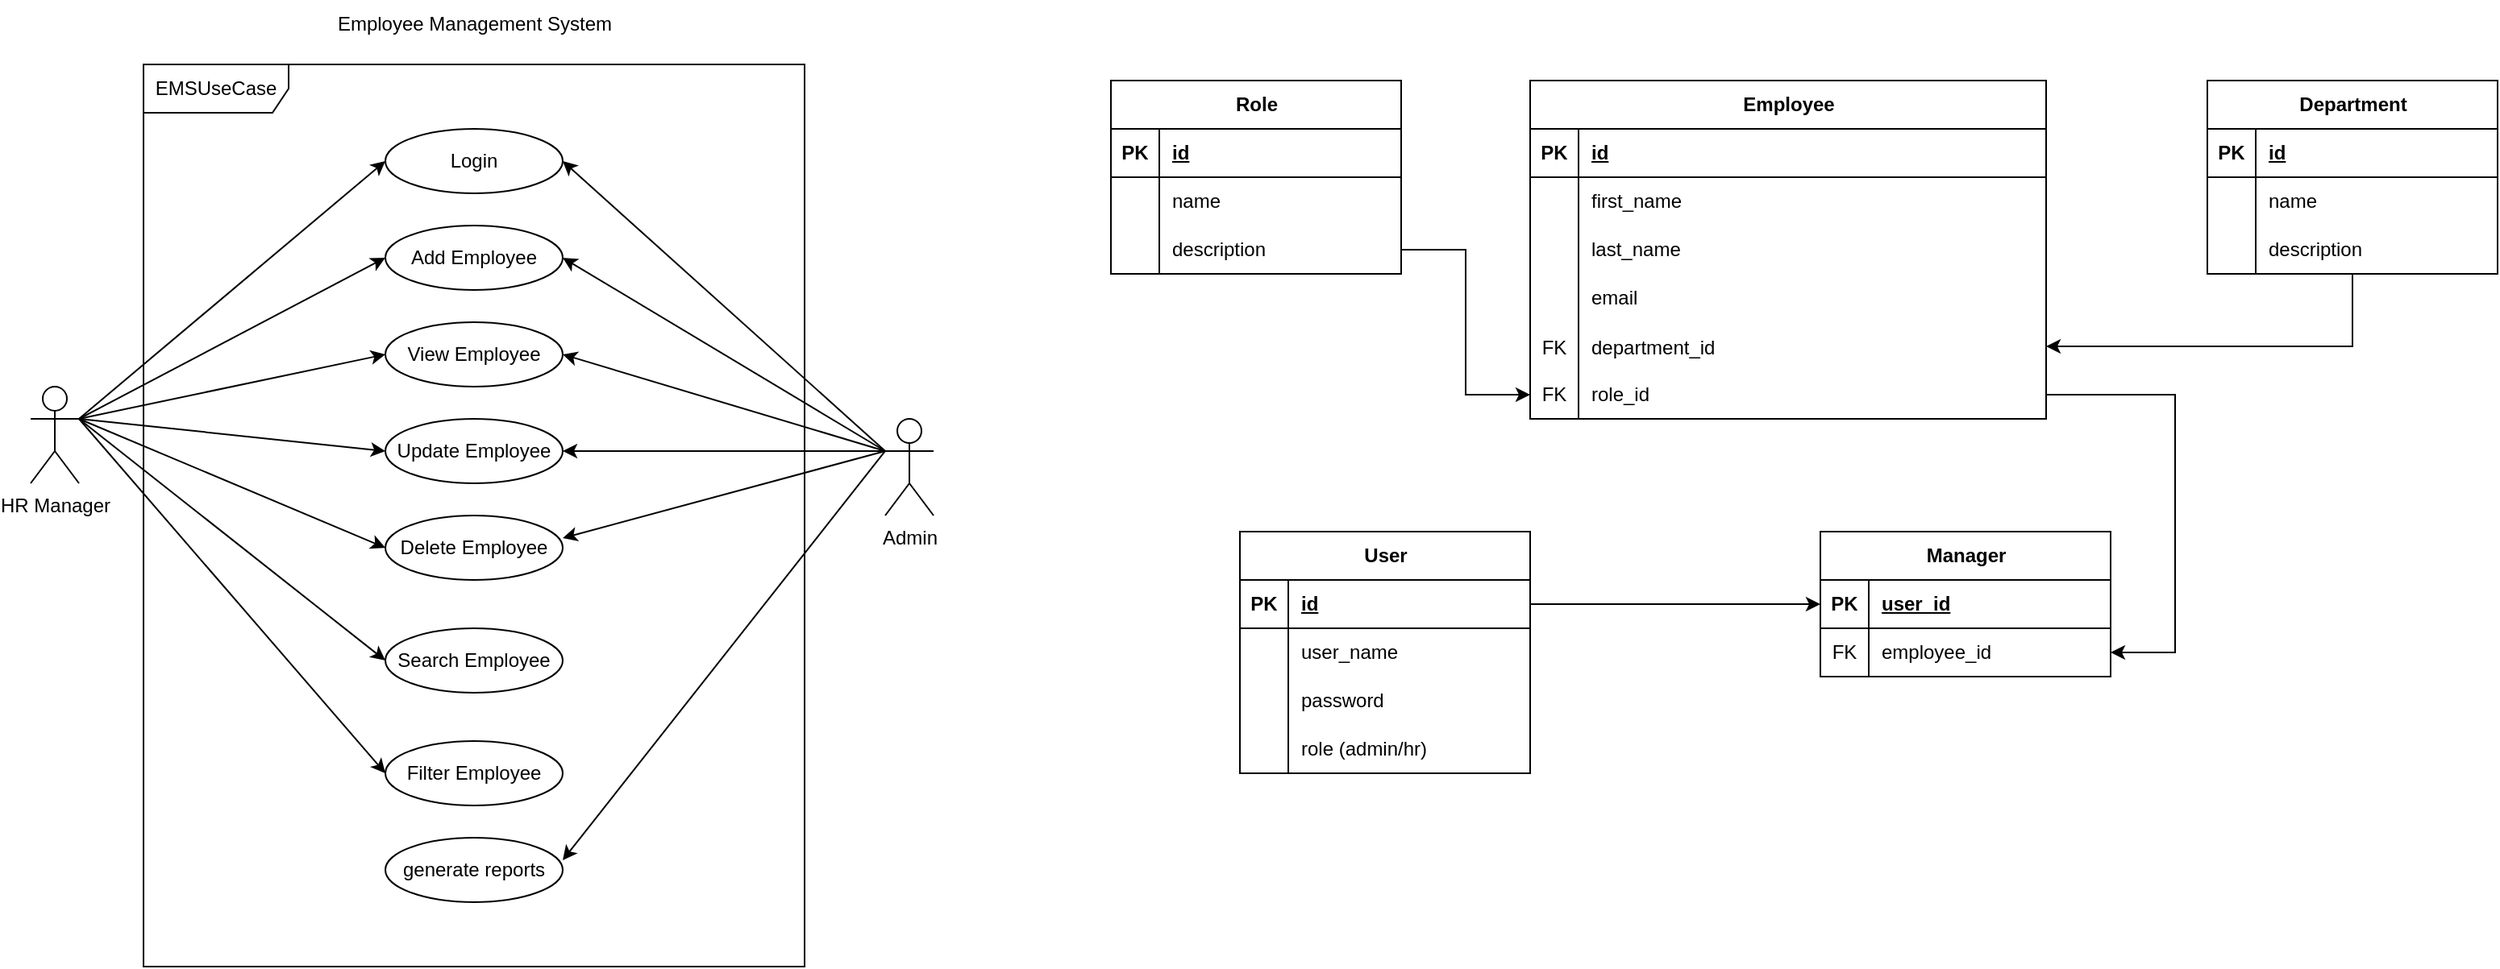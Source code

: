 <mxfile version="24.4.15" type="device">
  <diagram name="Page-1" id="4M9B_Uqlnt6696OnUW0T">
    <mxGraphModel dx="866" dy="554" grid="1" gridSize="10" guides="1" tooltips="1" connect="1" arrows="1" fold="1" page="1" pageScale="1" pageWidth="850" pageHeight="1100" math="0" shadow="0">
      <root>
        <mxCell id="0" />
        <mxCell id="1" parent="0" />
        <mxCell id="6T94pCqcbyx-YNYs0TgV-2" value="EMSUseCase" style="shape=umlFrame;whiteSpace=wrap;html=1;pointerEvents=0;width=90;height=30;" parent="1" vertex="1">
          <mxGeometry x="130" y="250" width="410" height="560" as="geometry" />
        </mxCell>
        <mxCell id="6T94pCqcbyx-YNYs0TgV-3" value="Employee Management System" style="text;html=1;align=center;verticalAlign=middle;resizable=0;points=[];autosize=1;strokeColor=none;fillColor=none;" parent="1" vertex="1">
          <mxGeometry x="240" y="210" width="190" height="30" as="geometry" />
        </mxCell>
        <mxCell id="6T94pCqcbyx-YNYs0TgV-4" value="HR Manager" style="shape=umlActor;verticalLabelPosition=bottom;verticalAlign=top;html=1;outlineConnect=0;" parent="1" vertex="1">
          <mxGeometry x="60" y="450" width="30" height="60" as="geometry" />
        </mxCell>
        <mxCell id="6T94pCqcbyx-YNYs0TgV-5" value="Admin&lt;div&gt;&lt;br&gt;&lt;/div&gt;" style="shape=umlActor;verticalLabelPosition=bottom;verticalAlign=top;html=1;outlineConnect=0;" parent="1" vertex="1">
          <mxGeometry x="590" y="470" width="30" height="60" as="geometry" />
        </mxCell>
        <mxCell id="6T94pCqcbyx-YNYs0TgV-7" value="Login" style="ellipse;whiteSpace=wrap;html=1;" parent="1" vertex="1">
          <mxGeometry x="280" y="290" width="110" height="40" as="geometry" />
        </mxCell>
        <mxCell id="6T94pCqcbyx-YNYs0TgV-9" value="Add Employee&lt;span style=&quot;color: rgba(0, 0, 0, 0); font-family: monospace; font-size: 0px; text-align: start; text-wrap: nowrap;&quot;&gt;%3CmxGraphModel%3E%3Croot%3E%3CmxCell%20id%3D%220%22%2F%3E%3CmxCell%20id%3D%221%22%20parent%3D%220%22%2F%3E%3CmxCell%20id%3D%222%22%20value%3D%22Login%22%20style%3D%22ellipse%3BwhiteSpace%3Dwrap%3Bhtml%3D1%3B%22%20vertex%3D%221%22%20parent%3D%221%22%3E%3CmxGeometry%20x%3D%22250%22%20y%3D%22290%22%20width%3D%22110%22%20height%3D%2240%22%20as%3D%22geometry%22%2F%3E%3C%2FmxCell%3E%3C%2Froot%3E%3C%2FmxGraphModel%3E&lt;/span&gt;" style="ellipse;whiteSpace=wrap;html=1;" parent="1" vertex="1">
          <mxGeometry x="280" y="350" width="110" height="40" as="geometry" />
        </mxCell>
        <mxCell id="6T94pCqcbyx-YNYs0TgV-10" value="View Employee" style="ellipse;whiteSpace=wrap;html=1;" parent="1" vertex="1">
          <mxGeometry x="280" y="410" width="110" height="40" as="geometry" />
        </mxCell>
        <mxCell id="6T94pCqcbyx-YNYs0TgV-11" value="Update Employee" style="ellipse;whiteSpace=wrap;html=1;" parent="1" vertex="1">
          <mxGeometry x="280" y="470" width="110" height="40" as="geometry" />
        </mxCell>
        <mxCell id="6T94pCqcbyx-YNYs0TgV-12" value="Delete Employee" style="ellipse;whiteSpace=wrap;html=1;" parent="1" vertex="1">
          <mxGeometry x="280" y="530" width="110" height="40" as="geometry" />
        </mxCell>
        <mxCell id="6T94pCqcbyx-YNYs0TgV-13" value="Search Employee" style="ellipse;whiteSpace=wrap;html=1;" parent="1" vertex="1">
          <mxGeometry x="280" y="600" width="110" height="40" as="geometry" />
        </mxCell>
        <mxCell id="6T94pCqcbyx-YNYs0TgV-14" value="Filter Employee" style="ellipse;whiteSpace=wrap;html=1;" parent="1" vertex="1">
          <mxGeometry x="280" y="670" width="110" height="40" as="geometry" />
        </mxCell>
        <mxCell id="6T94pCqcbyx-YNYs0TgV-22" value="" style="endArrow=classic;html=1;rounded=0;entryX=0;entryY=0.5;entryDx=0;entryDy=0;exitX=1;exitY=0.333;exitDx=0;exitDy=0;exitPerimeter=0;" parent="1" source="6T94pCqcbyx-YNYs0TgV-4" target="6T94pCqcbyx-YNYs0TgV-7" edge="1">
          <mxGeometry width="50" height="50" relative="1" as="geometry">
            <mxPoint x="80" y="470" as="sourcePoint" />
            <mxPoint x="130" y="420" as="targetPoint" />
          </mxGeometry>
        </mxCell>
        <mxCell id="6T94pCqcbyx-YNYs0TgV-23" value="" style="endArrow=classic;html=1;rounded=0;entryX=0;entryY=0.5;entryDx=0;entryDy=0;" parent="1" target="6T94pCqcbyx-YNYs0TgV-9" edge="1">
          <mxGeometry width="50" height="50" relative="1" as="geometry">
            <mxPoint x="90" y="470" as="sourcePoint" />
            <mxPoint x="130" y="430" as="targetPoint" />
          </mxGeometry>
        </mxCell>
        <mxCell id="6T94pCqcbyx-YNYs0TgV-24" value="" style="endArrow=classic;html=1;rounded=0;entryX=1;entryY=0.5;entryDx=0;entryDy=0;" parent="1" target="6T94pCqcbyx-YNYs0TgV-7" edge="1">
          <mxGeometry width="50" height="50" relative="1" as="geometry">
            <mxPoint x="590" y="490" as="sourcePoint" />
            <mxPoint x="650" y="430" as="targetPoint" />
          </mxGeometry>
        </mxCell>
        <mxCell id="6T94pCqcbyx-YNYs0TgV-25" value="" style="endArrow=classic;html=1;rounded=0;entryX=1;entryY=0.5;entryDx=0;entryDy=0;" parent="1" target="6T94pCqcbyx-YNYs0TgV-9" edge="1">
          <mxGeometry width="50" height="50" relative="1" as="geometry">
            <mxPoint x="590" y="490" as="sourcePoint" />
            <mxPoint x="650" y="460" as="targetPoint" />
          </mxGeometry>
        </mxCell>
        <mxCell id="6T94pCqcbyx-YNYs0TgV-26" value="" style="endArrow=classic;html=1;rounded=0;entryX=0;entryY=0.5;entryDx=0;entryDy=0;exitX=1;exitY=0.333;exitDx=0;exitDy=0;exitPerimeter=0;" parent="1" source="6T94pCqcbyx-YNYs0TgV-4" target="6T94pCqcbyx-YNYs0TgV-10" edge="1">
          <mxGeometry width="50" height="50" relative="1" as="geometry">
            <mxPoint x="90" y="480" as="sourcePoint" />
            <mxPoint x="290" y="380" as="targetPoint" />
          </mxGeometry>
        </mxCell>
        <mxCell id="6T94pCqcbyx-YNYs0TgV-27" value="" style="endArrow=classic;html=1;rounded=0;entryX=1;entryY=0.5;entryDx=0;entryDy=0;" parent="1" target="6T94pCqcbyx-YNYs0TgV-10" edge="1">
          <mxGeometry width="50" height="50" relative="1" as="geometry">
            <mxPoint x="590" y="490" as="sourcePoint" />
            <mxPoint x="400" y="380" as="targetPoint" />
          </mxGeometry>
        </mxCell>
        <mxCell id="6T94pCqcbyx-YNYs0TgV-28" value="" style="endArrow=classic;html=1;rounded=0;entryX=0;entryY=0.5;entryDx=0;entryDy=0;exitX=1;exitY=0.333;exitDx=0;exitDy=0;exitPerimeter=0;" parent="1" source="6T94pCqcbyx-YNYs0TgV-4" target="6T94pCqcbyx-YNYs0TgV-11" edge="1">
          <mxGeometry width="50" height="50" relative="1" as="geometry">
            <mxPoint x="100" y="480" as="sourcePoint" />
            <mxPoint x="290" y="440" as="targetPoint" />
          </mxGeometry>
        </mxCell>
        <mxCell id="6T94pCqcbyx-YNYs0TgV-29" value="" style="endArrow=classic;html=1;rounded=0;entryX=0;entryY=0.5;entryDx=0;entryDy=0;exitX=1;exitY=0.333;exitDx=0;exitDy=0;exitPerimeter=0;" parent="1" source="6T94pCqcbyx-YNYs0TgV-4" target="6T94pCqcbyx-YNYs0TgV-12" edge="1">
          <mxGeometry width="50" height="50" relative="1" as="geometry">
            <mxPoint x="100" y="480" as="sourcePoint" />
            <mxPoint x="290" y="500" as="targetPoint" />
          </mxGeometry>
        </mxCell>
        <mxCell id="hHwqXQ9S-_8obfoMR_9_-1" value="" style="endArrow=classic;html=1;rounded=0;entryX=0;entryY=0.5;entryDx=0;entryDy=0;exitX=1;exitY=0.333;exitDx=0;exitDy=0;exitPerimeter=0;" parent="1" source="6T94pCqcbyx-YNYs0TgV-4" edge="1">
          <mxGeometry width="50" height="50" relative="1" as="geometry">
            <mxPoint x="90" y="540" as="sourcePoint" />
            <mxPoint x="280" y="620" as="targetPoint" />
          </mxGeometry>
        </mxCell>
        <mxCell id="hHwqXQ9S-_8obfoMR_9_-2" value="" style="endArrow=classic;html=1;rounded=0;entryX=0;entryY=0.5;entryDx=0;entryDy=0;" parent="1" edge="1">
          <mxGeometry width="50" height="50" relative="1" as="geometry">
            <mxPoint x="90" y="470" as="sourcePoint" />
            <mxPoint x="280" y="690" as="targetPoint" />
          </mxGeometry>
        </mxCell>
        <mxCell id="hHwqXQ9S-_8obfoMR_9_-3" value="" style="endArrow=classic;html=1;rounded=0;entryX=1;entryY=0.5;entryDx=0;entryDy=0;" parent="1" target="6T94pCqcbyx-YNYs0TgV-11" edge="1">
          <mxGeometry width="50" height="50" relative="1" as="geometry">
            <mxPoint x="590" y="490" as="sourcePoint" />
            <mxPoint x="400" y="440" as="targetPoint" />
          </mxGeometry>
        </mxCell>
        <mxCell id="hHwqXQ9S-_8obfoMR_9_-4" value="" style="endArrow=classic;html=1;rounded=0;entryX=1;entryY=0.5;entryDx=0;entryDy=0;" parent="1" edge="1">
          <mxGeometry width="50" height="50" relative="1" as="geometry">
            <mxPoint x="590" y="490" as="sourcePoint" />
            <mxPoint x="390" y="544" as="targetPoint" />
          </mxGeometry>
        </mxCell>
        <mxCell id="hHwqXQ9S-_8obfoMR_9_-5" value="generate reports" style="ellipse;whiteSpace=wrap;html=1;" parent="1" vertex="1">
          <mxGeometry x="280" y="730" width="110" height="40" as="geometry" />
        </mxCell>
        <mxCell id="hHwqXQ9S-_8obfoMR_9_-6" value="" style="endArrow=classic;html=1;rounded=0;entryX=1;entryY=0.5;entryDx=0;entryDy=0;exitX=0;exitY=0.333;exitDx=0;exitDy=0;exitPerimeter=0;" parent="1" source="6T94pCqcbyx-YNYs0TgV-5" edge="1">
          <mxGeometry width="50" height="50" relative="1" as="geometry">
            <mxPoint x="600" y="680" as="sourcePoint" />
            <mxPoint x="390" y="744" as="targetPoint" />
          </mxGeometry>
        </mxCell>
        <object label="Employee" id="6_B9jVYPCeN-NS54AAXS-1">
          <mxCell style="shape=table;startSize=30;container=1;collapsible=1;childLayout=tableLayout;fixedRows=1;rowLines=0;fontStyle=1;align=center;resizeLast=1;html=1;" vertex="1" parent="1">
            <mxGeometry x="990" y="260" width="320" height="210" as="geometry" />
          </mxCell>
        </object>
        <mxCell id="6_B9jVYPCeN-NS54AAXS-2" value="" style="shape=tableRow;horizontal=0;startSize=0;swimlaneHead=0;swimlaneBody=0;fillColor=none;collapsible=0;dropTarget=0;points=[[0,0.5],[1,0.5]];portConstraint=eastwest;top=0;left=0;right=0;bottom=1;" vertex="1" parent="6_B9jVYPCeN-NS54AAXS-1">
          <mxGeometry y="30" width="320" height="30" as="geometry" />
        </mxCell>
        <mxCell id="6_B9jVYPCeN-NS54AAXS-3" value="PK" style="shape=partialRectangle;connectable=0;fillColor=none;top=0;left=0;bottom=0;right=0;fontStyle=1;overflow=hidden;whiteSpace=wrap;html=1;" vertex="1" parent="6_B9jVYPCeN-NS54AAXS-2">
          <mxGeometry width="30" height="30" as="geometry">
            <mxRectangle width="30" height="30" as="alternateBounds" />
          </mxGeometry>
        </mxCell>
        <mxCell id="6_B9jVYPCeN-NS54AAXS-4" value="id" style="shape=partialRectangle;connectable=0;fillColor=none;top=0;left=0;bottom=0;right=0;align=left;spacingLeft=6;fontStyle=5;overflow=hidden;whiteSpace=wrap;html=1;" vertex="1" parent="6_B9jVYPCeN-NS54AAXS-2">
          <mxGeometry x="30" width="290" height="30" as="geometry">
            <mxRectangle width="290" height="30" as="alternateBounds" />
          </mxGeometry>
        </mxCell>
        <mxCell id="6_B9jVYPCeN-NS54AAXS-5" value="" style="shape=tableRow;horizontal=0;startSize=0;swimlaneHead=0;swimlaneBody=0;fillColor=none;collapsible=0;dropTarget=0;points=[[0,0.5],[1,0.5]];portConstraint=eastwest;top=0;left=0;right=0;bottom=0;" vertex="1" parent="6_B9jVYPCeN-NS54AAXS-1">
          <mxGeometry y="60" width="320" height="30" as="geometry" />
        </mxCell>
        <mxCell id="6_B9jVYPCeN-NS54AAXS-6" value="" style="shape=partialRectangle;connectable=0;fillColor=none;top=0;left=0;bottom=0;right=0;editable=1;overflow=hidden;whiteSpace=wrap;html=1;" vertex="1" parent="6_B9jVYPCeN-NS54AAXS-5">
          <mxGeometry width="30" height="30" as="geometry">
            <mxRectangle width="30" height="30" as="alternateBounds" />
          </mxGeometry>
        </mxCell>
        <mxCell id="6_B9jVYPCeN-NS54AAXS-7" value="first_name" style="shape=partialRectangle;connectable=0;fillColor=none;top=0;left=0;bottom=0;right=0;align=left;spacingLeft=6;overflow=hidden;whiteSpace=wrap;html=1;" vertex="1" parent="6_B9jVYPCeN-NS54AAXS-5">
          <mxGeometry x="30" width="290" height="30" as="geometry">
            <mxRectangle width="290" height="30" as="alternateBounds" />
          </mxGeometry>
        </mxCell>
        <mxCell id="6_B9jVYPCeN-NS54AAXS-8" value="" style="shape=tableRow;horizontal=0;startSize=0;swimlaneHead=0;swimlaneBody=0;fillColor=none;collapsible=0;dropTarget=0;points=[[0,0.5],[1,0.5]];portConstraint=eastwest;top=0;left=0;right=0;bottom=0;" vertex="1" parent="6_B9jVYPCeN-NS54AAXS-1">
          <mxGeometry y="90" width="320" height="30" as="geometry" />
        </mxCell>
        <mxCell id="6_B9jVYPCeN-NS54AAXS-9" value="" style="shape=partialRectangle;connectable=0;fillColor=none;top=0;left=0;bottom=0;right=0;editable=1;overflow=hidden;whiteSpace=wrap;html=1;" vertex="1" parent="6_B9jVYPCeN-NS54AAXS-8">
          <mxGeometry width="30" height="30" as="geometry">
            <mxRectangle width="30" height="30" as="alternateBounds" />
          </mxGeometry>
        </mxCell>
        <mxCell id="6_B9jVYPCeN-NS54AAXS-10" value="last_name" style="shape=partialRectangle;connectable=0;fillColor=none;top=0;left=0;bottom=0;right=0;align=left;spacingLeft=6;overflow=hidden;whiteSpace=wrap;html=1;" vertex="1" parent="6_B9jVYPCeN-NS54AAXS-8">
          <mxGeometry x="30" width="290" height="30" as="geometry">
            <mxRectangle width="290" height="30" as="alternateBounds" />
          </mxGeometry>
        </mxCell>
        <mxCell id="6_B9jVYPCeN-NS54AAXS-11" value="" style="shape=tableRow;horizontal=0;startSize=0;swimlaneHead=0;swimlaneBody=0;fillColor=none;collapsible=0;dropTarget=0;points=[[0,0.5],[1,0.5]];portConstraint=eastwest;top=0;left=0;right=0;bottom=0;" vertex="1" parent="6_B9jVYPCeN-NS54AAXS-1">
          <mxGeometry y="120" width="320" height="30" as="geometry" />
        </mxCell>
        <mxCell id="6_B9jVYPCeN-NS54AAXS-12" value="" style="shape=partialRectangle;connectable=0;fillColor=none;top=0;left=0;bottom=0;right=0;editable=1;overflow=hidden;whiteSpace=wrap;html=1;" vertex="1" parent="6_B9jVYPCeN-NS54AAXS-11">
          <mxGeometry width="30" height="30" as="geometry">
            <mxRectangle width="30" height="30" as="alternateBounds" />
          </mxGeometry>
        </mxCell>
        <mxCell id="6_B9jVYPCeN-NS54AAXS-13" value="email" style="shape=partialRectangle;connectable=0;fillColor=none;top=0;left=0;bottom=0;right=0;align=left;spacingLeft=6;overflow=hidden;whiteSpace=wrap;html=1;" vertex="1" parent="6_B9jVYPCeN-NS54AAXS-11">
          <mxGeometry x="30" width="290" height="30" as="geometry">
            <mxRectangle width="290" height="30" as="alternateBounds" />
          </mxGeometry>
        </mxCell>
        <mxCell id="6_B9jVYPCeN-NS54AAXS-70" value="" style="shape=tableRow;horizontal=0;startSize=0;swimlaneHead=0;swimlaneBody=0;fillColor=none;collapsible=0;dropTarget=0;points=[[0,0.5],[1,0.5]];portConstraint=eastwest;top=0;left=0;right=0;bottom=0;" vertex="1" parent="6_B9jVYPCeN-NS54AAXS-1">
          <mxGeometry y="150" width="320" height="30" as="geometry" />
        </mxCell>
        <mxCell id="6_B9jVYPCeN-NS54AAXS-71" value="FK" style="shape=partialRectangle;connectable=0;fillColor=none;top=0;left=0;bottom=0;right=0;editable=1;overflow=hidden;" vertex="1" parent="6_B9jVYPCeN-NS54AAXS-70">
          <mxGeometry width="30" height="30" as="geometry">
            <mxRectangle width="30" height="30" as="alternateBounds" />
          </mxGeometry>
        </mxCell>
        <mxCell id="6_B9jVYPCeN-NS54AAXS-72" value="department_id" style="shape=partialRectangle;connectable=0;fillColor=none;top=0;left=0;bottom=0;right=0;align=left;spacingLeft=6;overflow=hidden;" vertex="1" parent="6_B9jVYPCeN-NS54AAXS-70">
          <mxGeometry x="30" width="290" height="30" as="geometry">
            <mxRectangle width="290" height="30" as="alternateBounds" />
          </mxGeometry>
        </mxCell>
        <mxCell id="6_B9jVYPCeN-NS54AAXS-78" value="" style="shape=tableRow;horizontal=0;startSize=0;swimlaneHead=0;swimlaneBody=0;fillColor=none;collapsible=0;dropTarget=0;points=[[0,0.5],[1,0.5]];portConstraint=eastwest;top=0;left=0;right=0;bottom=0;" vertex="1" parent="6_B9jVYPCeN-NS54AAXS-1">
          <mxGeometry y="180" width="320" height="30" as="geometry" />
        </mxCell>
        <mxCell id="6_B9jVYPCeN-NS54AAXS-79" value="FK" style="shape=partialRectangle;connectable=0;fillColor=none;top=0;left=0;bottom=0;right=0;fontStyle=0;overflow=hidden;whiteSpace=wrap;html=1;" vertex="1" parent="6_B9jVYPCeN-NS54AAXS-78">
          <mxGeometry width="30" height="30" as="geometry">
            <mxRectangle width="30" height="30" as="alternateBounds" />
          </mxGeometry>
        </mxCell>
        <mxCell id="6_B9jVYPCeN-NS54AAXS-80" value="role_id" style="shape=partialRectangle;connectable=0;fillColor=none;top=0;left=0;bottom=0;right=0;align=left;spacingLeft=6;fontStyle=0;overflow=hidden;whiteSpace=wrap;html=1;" vertex="1" parent="6_B9jVYPCeN-NS54AAXS-78">
          <mxGeometry x="30" width="290" height="30" as="geometry">
            <mxRectangle width="290" height="30" as="alternateBounds" />
          </mxGeometry>
        </mxCell>
        <mxCell id="6_B9jVYPCeN-NS54AAXS-38" value="Role" style="shape=table;startSize=30;container=1;collapsible=1;childLayout=tableLayout;fixedRows=1;rowLines=0;fontStyle=1;align=center;resizeLast=1;html=1;" vertex="1" parent="1">
          <mxGeometry x="730" y="260" width="180" height="120" as="geometry">
            <mxRectangle x="860" y="470" width="70" height="30" as="alternateBounds" />
          </mxGeometry>
        </mxCell>
        <mxCell id="6_B9jVYPCeN-NS54AAXS-39" value="" style="shape=tableRow;horizontal=0;startSize=0;swimlaneHead=0;swimlaneBody=0;fillColor=none;collapsible=0;dropTarget=0;points=[[0,0.5],[1,0.5]];portConstraint=eastwest;top=0;left=0;right=0;bottom=1;" vertex="1" parent="6_B9jVYPCeN-NS54AAXS-38">
          <mxGeometry y="30" width="180" height="30" as="geometry" />
        </mxCell>
        <mxCell id="6_B9jVYPCeN-NS54AAXS-40" value="PK" style="shape=partialRectangle;connectable=0;fillColor=none;top=0;left=0;bottom=0;right=0;fontStyle=1;overflow=hidden;whiteSpace=wrap;html=1;" vertex="1" parent="6_B9jVYPCeN-NS54AAXS-39">
          <mxGeometry width="30" height="30" as="geometry">
            <mxRectangle width="30" height="30" as="alternateBounds" />
          </mxGeometry>
        </mxCell>
        <mxCell id="6_B9jVYPCeN-NS54AAXS-41" value="id" style="shape=partialRectangle;connectable=0;fillColor=none;top=0;left=0;bottom=0;right=0;align=left;spacingLeft=6;fontStyle=5;overflow=hidden;whiteSpace=wrap;html=1;" vertex="1" parent="6_B9jVYPCeN-NS54AAXS-39">
          <mxGeometry x="30" width="150" height="30" as="geometry">
            <mxRectangle width="150" height="30" as="alternateBounds" />
          </mxGeometry>
        </mxCell>
        <mxCell id="6_B9jVYPCeN-NS54AAXS-42" value="" style="shape=tableRow;horizontal=0;startSize=0;swimlaneHead=0;swimlaneBody=0;fillColor=none;collapsible=0;dropTarget=0;points=[[0,0.5],[1,0.5]];portConstraint=eastwest;top=0;left=0;right=0;bottom=0;" vertex="1" parent="6_B9jVYPCeN-NS54AAXS-38">
          <mxGeometry y="60" width="180" height="30" as="geometry" />
        </mxCell>
        <mxCell id="6_B9jVYPCeN-NS54AAXS-43" value="" style="shape=partialRectangle;connectable=0;fillColor=none;top=0;left=0;bottom=0;right=0;editable=1;overflow=hidden;whiteSpace=wrap;html=1;" vertex="1" parent="6_B9jVYPCeN-NS54AAXS-42">
          <mxGeometry width="30" height="30" as="geometry">
            <mxRectangle width="30" height="30" as="alternateBounds" />
          </mxGeometry>
        </mxCell>
        <mxCell id="6_B9jVYPCeN-NS54AAXS-44" value="name" style="shape=partialRectangle;connectable=0;fillColor=none;top=0;left=0;bottom=0;right=0;align=left;spacingLeft=6;overflow=hidden;whiteSpace=wrap;html=1;" vertex="1" parent="6_B9jVYPCeN-NS54AAXS-42">
          <mxGeometry x="30" width="150" height="30" as="geometry">
            <mxRectangle width="150" height="30" as="alternateBounds" />
          </mxGeometry>
        </mxCell>
        <mxCell id="6_B9jVYPCeN-NS54AAXS-45" value="" style="shape=tableRow;horizontal=0;startSize=0;swimlaneHead=0;swimlaneBody=0;fillColor=none;collapsible=0;dropTarget=0;points=[[0,0.5],[1,0.5]];portConstraint=eastwest;top=0;left=0;right=0;bottom=0;" vertex="1" parent="6_B9jVYPCeN-NS54AAXS-38">
          <mxGeometry y="90" width="180" height="30" as="geometry" />
        </mxCell>
        <mxCell id="6_B9jVYPCeN-NS54AAXS-46" value="" style="shape=partialRectangle;connectable=0;fillColor=none;top=0;left=0;bottom=0;right=0;editable=1;overflow=hidden;whiteSpace=wrap;html=1;" vertex="1" parent="6_B9jVYPCeN-NS54AAXS-45">
          <mxGeometry width="30" height="30" as="geometry">
            <mxRectangle width="30" height="30" as="alternateBounds" />
          </mxGeometry>
        </mxCell>
        <mxCell id="6_B9jVYPCeN-NS54AAXS-47" value="description" style="shape=partialRectangle;connectable=0;fillColor=none;top=0;left=0;bottom=0;right=0;align=left;spacingLeft=6;overflow=hidden;whiteSpace=wrap;html=1;" vertex="1" parent="6_B9jVYPCeN-NS54AAXS-45">
          <mxGeometry x="30" width="150" height="30" as="geometry">
            <mxRectangle width="150" height="30" as="alternateBounds" />
          </mxGeometry>
        </mxCell>
        <mxCell id="6_B9jVYPCeN-NS54AAXS-134" style="edgeStyle=orthogonalEdgeStyle;rounded=0;orthogonalLoop=1;jettySize=auto;html=1;entryX=1;entryY=0.5;entryDx=0;entryDy=0;" edge="1" parent="1" source="6_B9jVYPCeN-NS54AAXS-81" target="6_B9jVYPCeN-NS54AAXS-70">
          <mxGeometry relative="1" as="geometry" />
        </mxCell>
        <mxCell id="6_B9jVYPCeN-NS54AAXS-81" value="Department" style="shape=table;startSize=30;container=1;collapsible=1;childLayout=tableLayout;fixedRows=1;rowLines=0;fontStyle=1;align=center;resizeLast=1;html=1;" vertex="1" parent="1">
          <mxGeometry x="1410" y="260" width="180" height="120" as="geometry" />
        </mxCell>
        <mxCell id="6_B9jVYPCeN-NS54AAXS-82" value="" style="shape=tableRow;horizontal=0;startSize=0;swimlaneHead=0;swimlaneBody=0;fillColor=none;collapsible=0;dropTarget=0;points=[[0,0.5],[1,0.5]];portConstraint=eastwest;top=0;left=0;right=0;bottom=1;" vertex="1" parent="6_B9jVYPCeN-NS54AAXS-81">
          <mxGeometry y="30" width="180" height="30" as="geometry" />
        </mxCell>
        <mxCell id="6_B9jVYPCeN-NS54AAXS-83" value="PK" style="shape=partialRectangle;connectable=0;fillColor=none;top=0;left=0;bottom=0;right=0;fontStyle=1;overflow=hidden;whiteSpace=wrap;html=1;" vertex="1" parent="6_B9jVYPCeN-NS54AAXS-82">
          <mxGeometry width="30" height="30" as="geometry">
            <mxRectangle width="30" height="30" as="alternateBounds" />
          </mxGeometry>
        </mxCell>
        <mxCell id="6_B9jVYPCeN-NS54AAXS-84" value="id" style="shape=partialRectangle;connectable=0;fillColor=none;top=0;left=0;bottom=0;right=0;align=left;spacingLeft=6;fontStyle=5;overflow=hidden;whiteSpace=wrap;html=1;" vertex="1" parent="6_B9jVYPCeN-NS54AAXS-82">
          <mxGeometry x="30" width="150" height="30" as="geometry">
            <mxRectangle width="150" height="30" as="alternateBounds" />
          </mxGeometry>
        </mxCell>
        <mxCell id="6_B9jVYPCeN-NS54AAXS-85" value="" style="shape=tableRow;horizontal=0;startSize=0;swimlaneHead=0;swimlaneBody=0;fillColor=none;collapsible=0;dropTarget=0;points=[[0,0.5],[1,0.5]];portConstraint=eastwest;top=0;left=0;right=0;bottom=0;" vertex="1" parent="6_B9jVYPCeN-NS54AAXS-81">
          <mxGeometry y="60" width="180" height="30" as="geometry" />
        </mxCell>
        <mxCell id="6_B9jVYPCeN-NS54AAXS-86" value="" style="shape=partialRectangle;connectable=0;fillColor=none;top=0;left=0;bottom=0;right=0;editable=1;overflow=hidden;whiteSpace=wrap;html=1;" vertex="1" parent="6_B9jVYPCeN-NS54AAXS-85">
          <mxGeometry width="30" height="30" as="geometry">
            <mxRectangle width="30" height="30" as="alternateBounds" />
          </mxGeometry>
        </mxCell>
        <mxCell id="6_B9jVYPCeN-NS54AAXS-87" value="name" style="shape=partialRectangle;connectable=0;fillColor=none;top=0;left=0;bottom=0;right=0;align=left;spacingLeft=6;overflow=hidden;whiteSpace=wrap;html=1;" vertex="1" parent="6_B9jVYPCeN-NS54AAXS-85">
          <mxGeometry x="30" width="150" height="30" as="geometry">
            <mxRectangle width="150" height="30" as="alternateBounds" />
          </mxGeometry>
        </mxCell>
        <mxCell id="6_B9jVYPCeN-NS54AAXS-88" value="" style="shape=tableRow;horizontal=0;startSize=0;swimlaneHead=0;swimlaneBody=0;fillColor=none;collapsible=0;dropTarget=0;points=[[0,0.5],[1,0.5]];portConstraint=eastwest;top=0;left=0;right=0;bottom=0;" vertex="1" parent="6_B9jVYPCeN-NS54AAXS-81">
          <mxGeometry y="90" width="180" height="30" as="geometry" />
        </mxCell>
        <mxCell id="6_B9jVYPCeN-NS54AAXS-89" value="" style="shape=partialRectangle;connectable=0;fillColor=none;top=0;left=0;bottom=0;right=0;editable=1;overflow=hidden;whiteSpace=wrap;html=1;" vertex="1" parent="6_B9jVYPCeN-NS54AAXS-88">
          <mxGeometry width="30" height="30" as="geometry">
            <mxRectangle width="30" height="30" as="alternateBounds" />
          </mxGeometry>
        </mxCell>
        <mxCell id="6_B9jVYPCeN-NS54AAXS-90" value="description" style="shape=partialRectangle;connectable=0;fillColor=none;top=0;left=0;bottom=0;right=0;align=left;spacingLeft=6;overflow=hidden;whiteSpace=wrap;html=1;" vertex="1" parent="6_B9jVYPCeN-NS54AAXS-88">
          <mxGeometry x="30" width="150" height="30" as="geometry">
            <mxRectangle width="150" height="30" as="alternateBounds" />
          </mxGeometry>
        </mxCell>
        <mxCell id="6_B9jVYPCeN-NS54AAXS-94" value="User" style="shape=table;startSize=30;container=1;collapsible=1;childLayout=tableLayout;fixedRows=1;rowLines=0;fontStyle=1;align=center;resizeLast=1;html=1;" vertex="1" parent="1">
          <mxGeometry x="810" y="540" width="180" height="150" as="geometry" />
        </mxCell>
        <mxCell id="6_B9jVYPCeN-NS54AAXS-95" value="" style="shape=tableRow;horizontal=0;startSize=0;swimlaneHead=0;swimlaneBody=0;fillColor=none;collapsible=0;dropTarget=0;points=[[0,0.5],[1,0.5]];portConstraint=eastwest;top=0;left=0;right=0;bottom=1;" vertex="1" parent="6_B9jVYPCeN-NS54AAXS-94">
          <mxGeometry y="30" width="180" height="30" as="geometry" />
        </mxCell>
        <mxCell id="6_B9jVYPCeN-NS54AAXS-96" value="PK" style="shape=partialRectangle;connectable=0;fillColor=none;top=0;left=0;bottom=0;right=0;fontStyle=1;overflow=hidden;whiteSpace=wrap;html=1;" vertex="1" parent="6_B9jVYPCeN-NS54AAXS-95">
          <mxGeometry width="30" height="30" as="geometry">
            <mxRectangle width="30" height="30" as="alternateBounds" />
          </mxGeometry>
        </mxCell>
        <mxCell id="6_B9jVYPCeN-NS54AAXS-97" value="id" style="shape=partialRectangle;connectable=0;fillColor=none;top=0;left=0;bottom=0;right=0;align=left;spacingLeft=6;fontStyle=5;overflow=hidden;whiteSpace=wrap;html=1;" vertex="1" parent="6_B9jVYPCeN-NS54AAXS-95">
          <mxGeometry x="30" width="150" height="30" as="geometry">
            <mxRectangle width="150" height="30" as="alternateBounds" />
          </mxGeometry>
        </mxCell>
        <mxCell id="6_B9jVYPCeN-NS54AAXS-98" value="" style="shape=tableRow;horizontal=0;startSize=0;swimlaneHead=0;swimlaneBody=0;fillColor=none;collapsible=0;dropTarget=0;points=[[0,0.5],[1,0.5]];portConstraint=eastwest;top=0;left=0;right=0;bottom=0;" vertex="1" parent="6_B9jVYPCeN-NS54AAXS-94">
          <mxGeometry y="60" width="180" height="30" as="geometry" />
        </mxCell>
        <mxCell id="6_B9jVYPCeN-NS54AAXS-99" value="" style="shape=partialRectangle;connectable=0;fillColor=none;top=0;left=0;bottom=0;right=0;editable=1;overflow=hidden;whiteSpace=wrap;html=1;" vertex="1" parent="6_B9jVYPCeN-NS54AAXS-98">
          <mxGeometry width="30" height="30" as="geometry">
            <mxRectangle width="30" height="30" as="alternateBounds" />
          </mxGeometry>
        </mxCell>
        <mxCell id="6_B9jVYPCeN-NS54AAXS-100" value="user_name" style="shape=partialRectangle;connectable=0;fillColor=none;top=0;left=0;bottom=0;right=0;align=left;spacingLeft=6;overflow=hidden;whiteSpace=wrap;html=1;" vertex="1" parent="6_B9jVYPCeN-NS54AAXS-98">
          <mxGeometry x="30" width="150" height="30" as="geometry">
            <mxRectangle width="150" height="30" as="alternateBounds" />
          </mxGeometry>
        </mxCell>
        <mxCell id="6_B9jVYPCeN-NS54AAXS-101" value="" style="shape=tableRow;horizontal=0;startSize=0;swimlaneHead=0;swimlaneBody=0;fillColor=none;collapsible=0;dropTarget=0;points=[[0,0.5],[1,0.5]];portConstraint=eastwest;top=0;left=0;right=0;bottom=0;" vertex="1" parent="6_B9jVYPCeN-NS54AAXS-94">
          <mxGeometry y="90" width="180" height="30" as="geometry" />
        </mxCell>
        <mxCell id="6_B9jVYPCeN-NS54AAXS-102" value="" style="shape=partialRectangle;connectable=0;fillColor=none;top=0;left=0;bottom=0;right=0;editable=1;overflow=hidden;whiteSpace=wrap;html=1;" vertex="1" parent="6_B9jVYPCeN-NS54AAXS-101">
          <mxGeometry width="30" height="30" as="geometry">
            <mxRectangle width="30" height="30" as="alternateBounds" />
          </mxGeometry>
        </mxCell>
        <mxCell id="6_B9jVYPCeN-NS54AAXS-103" value="password" style="shape=partialRectangle;connectable=0;fillColor=none;top=0;left=0;bottom=0;right=0;align=left;spacingLeft=6;overflow=hidden;whiteSpace=wrap;html=1;" vertex="1" parent="6_B9jVYPCeN-NS54AAXS-101">
          <mxGeometry x="30" width="150" height="30" as="geometry">
            <mxRectangle width="150" height="30" as="alternateBounds" />
          </mxGeometry>
        </mxCell>
        <mxCell id="6_B9jVYPCeN-NS54AAXS-104" value="" style="shape=tableRow;horizontal=0;startSize=0;swimlaneHead=0;swimlaneBody=0;fillColor=none;collapsible=0;dropTarget=0;points=[[0,0.5],[1,0.5]];portConstraint=eastwest;top=0;left=0;right=0;bottom=0;" vertex="1" parent="6_B9jVYPCeN-NS54AAXS-94">
          <mxGeometry y="120" width="180" height="30" as="geometry" />
        </mxCell>
        <mxCell id="6_B9jVYPCeN-NS54AAXS-105" value="" style="shape=partialRectangle;connectable=0;fillColor=none;top=0;left=0;bottom=0;right=0;editable=1;overflow=hidden;whiteSpace=wrap;html=1;" vertex="1" parent="6_B9jVYPCeN-NS54AAXS-104">
          <mxGeometry width="30" height="30" as="geometry">
            <mxRectangle width="30" height="30" as="alternateBounds" />
          </mxGeometry>
        </mxCell>
        <mxCell id="6_B9jVYPCeN-NS54AAXS-106" value="role (admin/hr)" style="shape=partialRectangle;connectable=0;fillColor=none;top=0;left=0;bottom=0;right=0;align=left;spacingLeft=6;overflow=hidden;whiteSpace=wrap;html=1;" vertex="1" parent="6_B9jVYPCeN-NS54AAXS-104">
          <mxGeometry x="30" width="150" height="30" as="geometry">
            <mxRectangle width="150" height="30" as="alternateBounds" />
          </mxGeometry>
        </mxCell>
        <mxCell id="6_B9jVYPCeN-NS54AAXS-120" value="Manager" style="shape=table;startSize=30;container=1;collapsible=1;childLayout=tableLayout;fixedRows=1;rowLines=0;fontStyle=1;align=center;resizeLast=1;html=1;" vertex="1" parent="1">
          <mxGeometry x="1170" y="540" width="180" height="90" as="geometry" />
        </mxCell>
        <mxCell id="6_B9jVYPCeN-NS54AAXS-121" value="" style="shape=tableRow;horizontal=0;startSize=0;swimlaneHead=0;swimlaneBody=0;fillColor=none;collapsible=0;dropTarget=0;points=[[0,0.5],[1,0.5]];portConstraint=eastwest;top=0;left=0;right=0;bottom=1;" vertex="1" parent="6_B9jVYPCeN-NS54AAXS-120">
          <mxGeometry y="30" width="180" height="30" as="geometry" />
        </mxCell>
        <mxCell id="6_B9jVYPCeN-NS54AAXS-122" value="PK" style="shape=partialRectangle;connectable=0;fillColor=none;top=0;left=0;bottom=0;right=0;fontStyle=1;overflow=hidden;whiteSpace=wrap;html=1;" vertex="1" parent="6_B9jVYPCeN-NS54AAXS-121">
          <mxGeometry width="30" height="30" as="geometry">
            <mxRectangle width="30" height="30" as="alternateBounds" />
          </mxGeometry>
        </mxCell>
        <mxCell id="6_B9jVYPCeN-NS54AAXS-123" value="user_id" style="shape=partialRectangle;connectable=0;fillColor=none;top=0;left=0;bottom=0;right=0;align=left;spacingLeft=6;fontStyle=5;overflow=hidden;whiteSpace=wrap;html=1;" vertex="1" parent="6_B9jVYPCeN-NS54AAXS-121">
          <mxGeometry x="30" width="150" height="30" as="geometry">
            <mxRectangle width="150" height="30" as="alternateBounds" />
          </mxGeometry>
        </mxCell>
        <mxCell id="6_B9jVYPCeN-NS54AAXS-124" value="" style="shape=tableRow;horizontal=0;startSize=0;swimlaneHead=0;swimlaneBody=0;fillColor=none;collapsible=0;dropTarget=0;points=[[0,0.5],[1,0.5]];portConstraint=eastwest;top=0;left=0;right=0;bottom=0;" vertex="1" parent="6_B9jVYPCeN-NS54AAXS-120">
          <mxGeometry y="60" width="180" height="30" as="geometry" />
        </mxCell>
        <mxCell id="6_B9jVYPCeN-NS54AAXS-125" value="FK" style="shape=partialRectangle;connectable=0;fillColor=none;top=0;left=0;bottom=0;right=0;editable=1;overflow=hidden;whiteSpace=wrap;html=1;" vertex="1" parent="6_B9jVYPCeN-NS54AAXS-124">
          <mxGeometry width="30" height="30" as="geometry">
            <mxRectangle width="30" height="30" as="alternateBounds" />
          </mxGeometry>
        </mxCell>
        <mxCell id="6_B9jVYPCeN-NS54AAXS-126" value="employee_id" style="shape=partialRectangle;connectable=0;fillColor=none;top=0;left=0;bottom=0;right=0;align=left;spacingLeft=6;overflow=hidden;whiteSpace=wrap;html=1;" vertex="1" parent="6_B9jVYPCeN-NS54AAXS-124">
          <mxGeometry x="30" width="150" height="30" as="geometry">
            <mxRectangle width="150" height="30" as="alternateBounds" />
          </mxGeometry>
        </mxCell>
        <mxCell id="6_B9jVYPCeN-NS54AAXS-133" style="edgeStyle=orthogonalEdgeStyle;rounded=0;orthogonalLoop=1;jettySize=auto;html=1;exitX=1;exitY=0.5;exitDx=0;exitDy=0;entryX=0;entryY=0.5;entryDx=0;entryDy=0;" edge="1" parent="1" source="6_B9jVYPCeN-NS54AAXS-45" target="6_B9jVYPCeN-NS54AAXS-78">
          <mxGeometry relative="1" as="geometry" />
        </mxCell>
        <mxCell id="6_B9jVYPCeN-NS54AAXS-135" style="edgeStyle=orthogonalEdgeStyle;rounded=0;orthogonalLoop=1;jettySize=auto;html=1;entryX=0;entryY=0.5;entryDx=0;entryDy=0;" edge="1" parent="1" source="6_B9jVYPCeN-NS54AAXS-95" target="6_B9jVYPCeN-NS54AAXS-121">
          <mxGeometry relative="1" as="geometry" />
        </mxCell>
        <mxCell id="6_B9jVYPCeN-NS54AAXS-136" style="edgeStyle=orthogonalEdgeStyle;rounded=0;orthogonalLoop=1;jettySize=auto;html=1;entryX=1;entryY=0.5;entryDx=0;entryDy=0;" edge="1" parent="1" source="6_B9jVYPCeN-NS54AAXS-78" target="6_B9jVYPCeN-NS54AAXS-124">
          <mxGeometry relative="1" as="geometry">
            <Array as="points">
              <mxPoint x="1390" y="455" />
              <mxPoint x="1390" y="615" />
            </Array>
          </mxGeometry>
        </mxCell>
      </root>
    </mxGraphModel>
  </diagram>
</mxfile>
